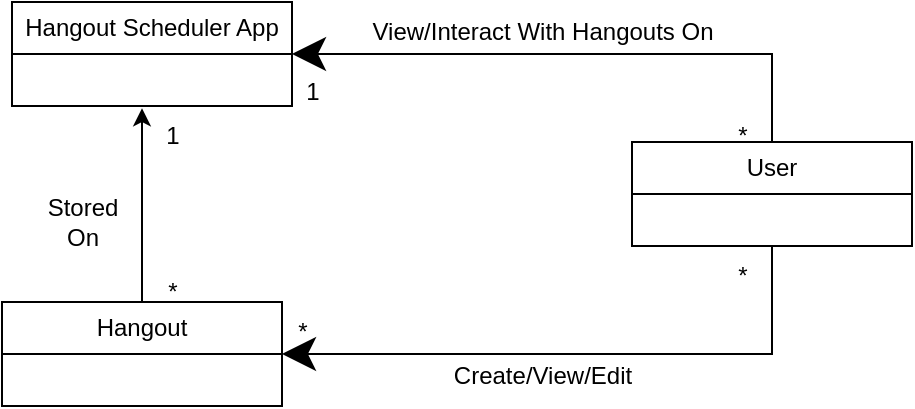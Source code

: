 <mxfile version="26.2.14">
  <diagram name="Page-1" id="Ly_8Hta-DNM55bEB_7cO">
    <mxGraphModel dx="370" dy="238" grid="1" gridSize="10" guides="1" tooltips="1" connect="1" arrows="1" fold="1" page="1" pageScale="1" pageWidth="850" pageHeight="1100" math="0" shadow="0">
      <root>
        <mxCell id="0" />
        <mxCell id="1" parent="0" />
        <mxCell id="GUvVln1f6sLd33s2nnQJ-36" style="edgeStyle=orthogonalEdgeStyle;rounded=0;orthogonalLoop=1;jettySize=auto;html=1;entryX=0.5;entryY=0;entryDx=0;entryDy=0;endArrow=none;startFill=1;startArrow=classic;endSize=12;startSize=14;" edge="1" parent="1" source="GUvVln1f6sLd33s2nnQJ-24" target="GUvVln1f6sLd33s2nnQJ-32">
          <mxGeometry relative="1" as="geometry" />
        </mxCell>
        <mxCell id="GUvVln1f6sLd33s2nnQJ-24" value="Hangout Scheduler App" style="swimlane;fontStyle=0;childLayout=stackLayout;horizontal=1;startSize=26;fillColor=none;horizontalStack=0;resizeParent=1;resizeParentMax=0;resizeLast=0;collapsible=1;marginBottom=0;whiteSpace=wrap;html=1;" vertex="1" parent="1">
          <mxGeometry x="360" y="330" width="140" height="52" as="geometry" />
        </mxCell>
        <mxCell id="GUvVln1f6sLd33s2nnQJ-38" style="edgeStyle=orthogonalEdgeStyle;rounded=0;orthogonalLoop=1;jettySize=auto;html=1;entryX=0.5;entryY=1;entryDx=0;entryDy=0;endArrow=none;startFill=1;endFill=1;startArrow=classic;startSize=14;" edge="1" parent="1" source="GUvVln1f6sLd33s2nnQJ-28" target="GUvVln1f6sLd33s2nnQJ-32">
          <mxGeometry relative="1" as="geometry" />
        </mxCell>
        <mxCell id="GUvVln1f6sLd33s2nnQJ-28" value="Hangout" style="swimlane;fontStyle=0;childLayout=stackLayout;horizontal=1;startSize=26;fillColor=none;horizontalStack=0;resizeParent=1;resizeParentMax=0;resizeLast=0;collapsible=1;marginBottom=0;whiteSpace=wrap;html=1;" vertex="1" parent="1">
          <mxGeometry x="355" y="480" width="140" height="52" as="geometry" />
        </mxCell>
        <mxCell id="GUvVln1f6sLd33s2nnQJ-32" value="User" style="swimlane;fontStyle=0;childLayout=stackLayout;horizontal=1;startSize=26;fillColor=none;horizontalStack=0;resizeParent=1;resizeParentMax=0;resizeLast=0;collapsible=1;marginBottom=0;whiteSpace=wrap;html=1;" vertex="1" parent="1">
          <mxGeometry x="670" y="400" width="140" height="52" as="geometry" />
        </mxCell>
        <mxCell id="GUvVln1f6sLd33s2nnQJ-37" value="View/Interact With Hangouts On" style="text;html=1;align=center;verticalAlign=middle;resizable=0;points=[];autosize=1;strokeColor=none;fillColor=none;" vertex="1" parent="1">
          <mxGeometry x="530" y="330" width="190" height="30" as="geometry" />
        </mxCell>
        <mxCell id="GUvVln1f6sLd33s2nnQJ-39" value="1" style="text;html=1;align=center;verticalAlign=middle;resizable=0;points=[];autosize=1;strokeColor=none;fillColor=none;" vertex="1" parent="1">
          <mxGeometry x="495" y="360" width="30" height="30" as="geometry" />
        </mxCell>
        <mxCell id="GUvVln1f6sLd33s2nnQJ-40" value="*" style="text;html=1;align=center;verticalAlign=middle;resizable=0;points=[];autosize=1;strokeColor=none;fillColor=none;" vertex="1" parent="1">
          <mxGeometry x="710" y="382" width="30" height="30" as="geometry" />
        </mxCell>
        <mxCell id="GUvVln1f6sLd33s2nnQJ-41" value="*" style="text;html=1;align=center;verticalAlign=middle;resizable=0;points=[];autosize=1;strokeColor=none;fillColor=none;" vertex="1" parent="1">
          <mxGeometry x="490" y="480" width="30" height="30" as="geometry" />
        </mxCell>
        <mxCell id="GUvVln1f6sLd33s2nnQJ-42" value="*" style="text;html=1;align=center;verticalAlign=middle;resizable=0;points=[];autosize=1;strokeColor=none;fillColor=none;" vertex="1" parent="1">
          <mxGeometry x="710" y="452" width="30" height="30" as="geometry" />
        </mxCell>
        <mxCell id="GUvVln1f6sLd33s2nnQJ-43" value="Create/View/Edit" style="text;html=1;align=center;verticalAlign=middle;resizable=0;points=[];autosize=1;strokeColor=none;fillColor=none;" vertex="1" parent="1">
          <mxGeometry x="570" y="502" width="110" height="30" as="geometry" />
        </mxCell>
        <mxCell id="GUvVln1f6sLd33s2nnQJ-45" value="Stored&lt;div&gt;On&lt;/div&gt;" style="text;html=1;align=center;verticalAlign=middle;resizable=0;points=[];autosize=1;strokeColor=none;fillColor=none;" vertex="1" parent="1">
          <mxGeometry x="365" y="420" width="60" height="40" as="geometry" />
        </mxCell>
        <mxCell id="GUvVln1f6sLd33s2nnQJ-46" value="1" style="text;html=1;align=center;verticalAlign=middle;resizable=0;points=[];autosize=1;strokeColor=none;fillColor=none;" vertex="1" parent="1">
          <mxGeometry x="425" y="382" width="30" height="30" as="geometry" />
        </mxCell>
        <mxCell id="GUvVln1f6sLd33s2nnQJ-47" style="edgeStyle=orthogonalEdgeStyle;rounded=0;orthogonalLoop=1;jettySize=auto;html=1;entryX=0.032;entryY=0.038;entryDx=0;entryDy=0;entryPerimeter=0;" edge="1" parent="1" source="GUvVln1f6sLd33s2nnQJ-28" target="GUvVln1f6sLd33s2nnQJ-46">
          <mxGeometry relative="1" as="geometry">
            <Array as="points">
              <mxPoint x="425" y="383" />
            </Array>
          </mxGeometry>
        </mxCell>
        <mxCell id="GUvVln1f6sLd33s2nnQJ-48" value="*" style="text;html=1;align=center;verticalAlign=middle;resizable=0;points=[];autosize=1;strokeColor=none;fillColor=none;" vertex="1" parent="1">
          <mxGeometry x="425" y="460" width="30" height="30" as="geometry" />
        </mxCell>
      </root>
    </mxGraphModel>
  </diagram>
</mxfile>
